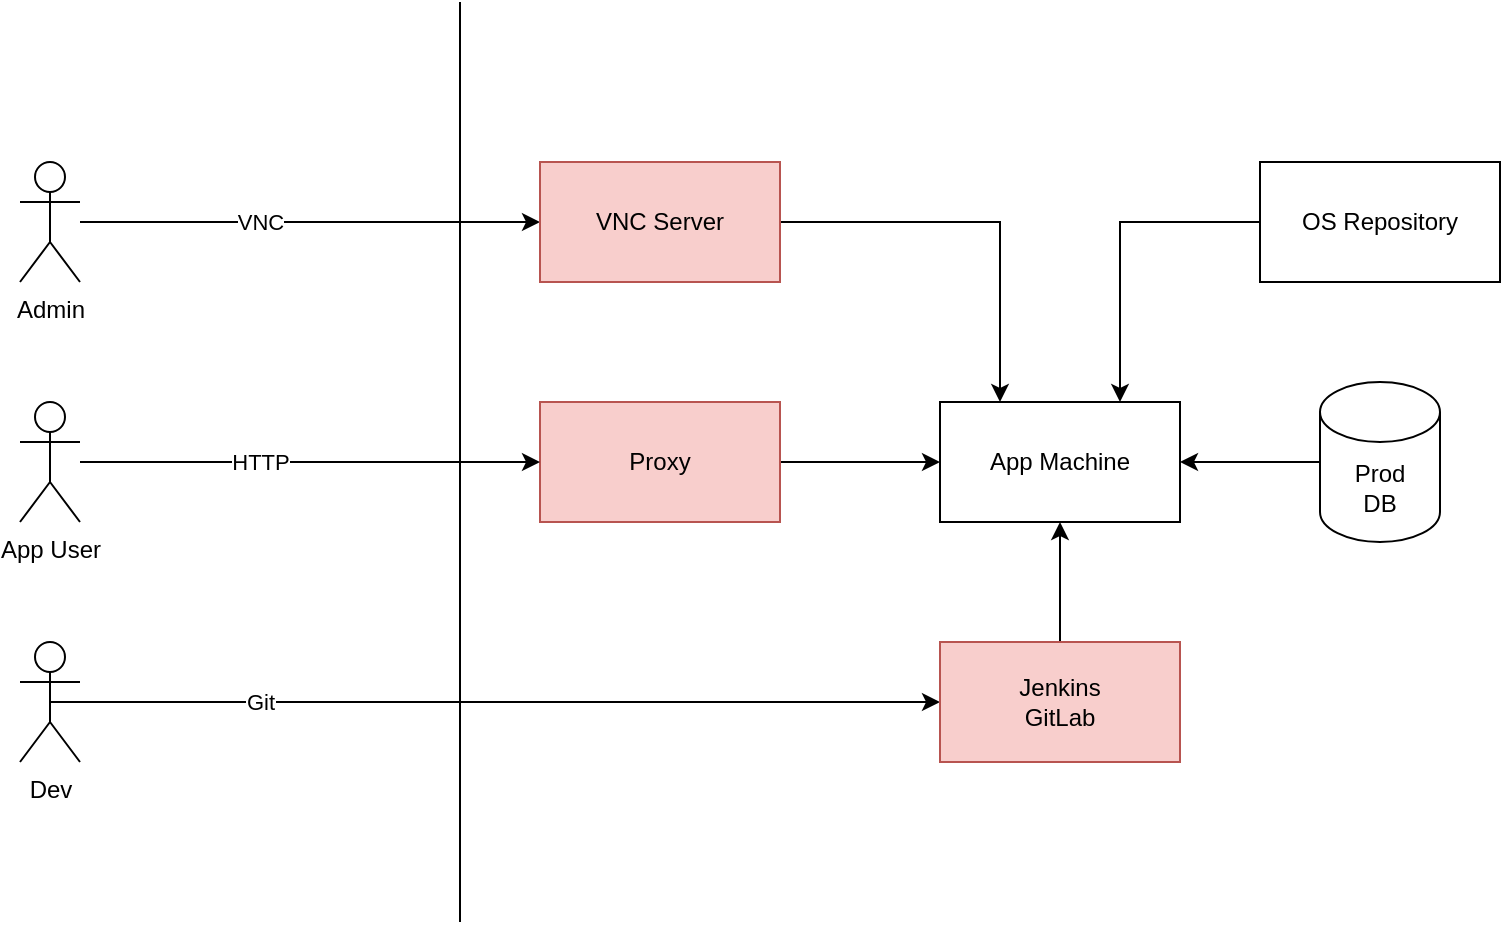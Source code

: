 <mxfile version="20.0.1" type="github">
  <diagram id="I17-ot75xHBC7Rc3FFhj" name="Page-1">
    <mxGraphModel dx="1422" dy="731" grid="1" gridSize="10" guides="1" tooltips="1" connect="1" arrows="1" fold="1" page="1" pageScale="1" pageWidth="3300" pageHeight="4681" math="0" shadow="0">
      <root>
        <mxCell id="0" />
        <mxCell id="1" parent="0" />
        <mxCell id="qgw1rWRrNnY7rz2xJ9T5-11" style="edgeStyle=orthogonalEdgeStyle;rounded=0;orthogonalLoop=1;jettySize=auto;html=1;exitX=0.5;exitY=0.5;exitDx=0;exitDy=0;exitPerimeter=0;entryX=0;entryY=0.5;entryDx=0;entryDy=0;" edge="1" parent="1" source="qgw1rWRrNnY7rz2xJ9T5-1" target="qgw1rWRrNnY7rz2xJ9T5-5">
          <mxGeometry relative="1" as="geometry" />
        </mxCell>
        <mxCell id="qgw1rWRrNnY7rz2xJ9T5-20" value="Git" style="edgeLabel;html=1;align=center;verticalAlign=middle;resizable=0;points=[];" vertex="1" connectable="0" parent="qgw1rWRrNnY7rz2xJ9T5-11">
          <mxGeometry x="0.771" y="1" relative="1" as="geometry">
            <mxPoint x="-289" y="1" as="offset" />
          </mxGeometry>
        </mxCell>
        <mxCell id="qgw1rWRrNnY7rz2xJ9T5-1" value="Dev" style="shape=umlActor;verticalLabelPosition=bottom;verticalAlign=top;html=1;outlineConnect=0;" vertex="1" parent="1">
          <mxGeometry x="220" y="400" width="30" height="60" as="geometry" />
        </mxCell>
        <mxCell id="qgw1rWRrNnY7rz2xJ9T5-2" value="" style="endArrow=none;html=1;rounded=0;" edge="1" parent="1">
          <mxGeometry width="50" height="50" relative="1" as="geometry">
            <mxPoint x="440" y="540" as="sourcePoint" />
            <mxPoint x="440" y="80" as="targetPoint" />
          </mxGeometry>
        </mxCell>
        <mxCell id="qgw1rWRrNnY7rz2xJ9T5-12" style="edgeStyle=orthogonalEdgeStyle;rounded=0;orthogonalLoop=1;jettySize=auto;html=1;entryX=0.5;entryY=1;entryDx=0;entryDy=0;" edge="1" parent="1" source="qgw1rWRrNnY7rz2xJ9T5-5" target="qgw1rWRrNnY7rz2xJ9T5-6">
          <mxGeometry relative="1" as="geometry" />
        </mxCell>
        <mxCell id="qgw1rWRrNnY7rz2xJ9T5-5" value="Jenkins&lt;br&gt;GitLab" style="rounded=0;whiteSpace=wrap;html=1;fillColor=#f8cecc;strokeColor=#b85450;" vertex="1" parent="1">
          <mxGeometry x="680" y="400" width="120" height="60" as="geometry" />
        </mxCell>
        <mxCell id="qgw1rWRrNnY7rz2xJ9T5-6" value="App Machine" style="rounded=0;whiteSpace=wrap;html=1;" vertex="1" parent="1">
          <mxGeometry x="680" y="280" width="120" height="60" as="geometry" />
        </mxCell>
        <mxCell id="qgw1rWRrNnY7rz2xJ9T5-10" style="edgeStyle=orthogonalEdgeStyle;rounded=0;orthogonalLoop=1;jettySize=auto;html=1;entryX=0;entryY=0.5;entryDx=0;entryDy=0;" edge="1" parent="1" source="qgw1rWRrNnY7rz2xJ9T5-7" target="qgw1rWRrNnY7rz2xJ9T5-6">
          <mxGeometry relative="1" as="geometry" />
        </mxCell>
        <mxCell id="qgw1rWRrNnY7rz2xJ9T5-7" value="Proxy" style="rounded=0;whiteSpace=wrap;html=1;fillColor=#f8cecc;strokeColor=#b85450;" vertex="1" parent="1">
          <mxGeometry x="480" y="280" width="120" height="60" as="geometry" />
        </mxCell>
        <mxCell id="qgw1rWRrNnY7rz2xJ9T5-9" style="edgeStyle=orthogonalEdgeStyle;rounded=0;orthogonalLoop=1;jettySize=auto;html=1;entryX=0;entryY=0.5;entryDx=0;entryDy=0;" edge="1" parent="1" source="qgw1rWRrNnY7rz2xJ9T5-8" target="qgw1rWRrNnY7rz2xJ9T5-7">
          <mxGeometry relative="1" as="geometry" />
        </mxCell>
        <mxCell id="qgw1rWRrNnY7rz2xJ9T5-21" value="HTTP" style="edgeLabel;html=1;align=center;verticalAlign=middle;resizable=0;points=[];" vertex="1" connectable="0" parent="qgw1rWRrNnY7rz2xJ9T5-9">
          <mxGeometry x="-0.157" y="3" relative="1" as="geometry">
            <mxPoint x="-7" y="3" as="offset" />
          </mxGeometry>
        </mxCell>
        <mxCell id="qgw1rWRrNnY7rz2xJ9T5-8" value="App User" style="shape=umlActor;verticalLabelPosition=bottom;verticalAlign=top;html=1;outlineConnect=0;" vertex="1" parent="1">
          <mxGeometry x="220" y="280" width="30" height="60" as="geometry" />
        </mxCell>
        <mxCell id="qgw1rWRrNnY7rz2xJ9T5-19" style="edgeStyle=orthogonalEdgeStyle;rounded=0;orthogonalLoop=1;jettySize=auto;html=1;entryX=0;entryY=0.5;entryDx=0;entryDy=0;" edge="1" parent="1" source="qgw1rWRrNnY7rz2xJ9T5-13" target="qgw1rWRrNnY7rz2xJ9T5-15">
          <mxGeometry relative="1" as="geometry" />
        </mxCell>
        <mxCell id="qgw1rWRrNnY7rz2xJ9T5-22" value="VNC" style="edgeLabel;html=1;align=center;verticalAlign=middle;resizable=0;points=[];" vertex="1" connectable="0" parent="qgw1rWRrNnY7rz2xJ9T5-19">
          <mxGeometry x="-0.174" y="-1" relative="1" as="geometry">
            <mxPoint x="-5" y="-1" as="offset" />
          </mxGeometry>
        </mxCell>
        <mxCell id="qgw1rWRrNnY7rz2xJ9T5-13" value="Admin" style="shape=umlActor;verticalLabelPosition=bottom;verticalAlign=top;html=1;outlineConnect=0;" vertex="1" parent="1">
          <mxGeometry x="220" y="160" width="30" height="60" as="geometry" />
        </mxCell>
        <mxCell id="qgw1rWRrNnY7rz2xJ9T5-16" style="edgeStyle=orthogonalEdgeStyle;rounded=0;orthogonalLoop=1;jettySize=auto;html=1;entryX=0.25;entryY=0;entryDx=0;entryDy=0;" edge="1" parent="1" source="qgw1rWRrNnY7rz2xJ9T5-15" target="qgw1rWRrNnY7rz2xJ9T5-6">
          <mxGeometry relative="1" as="geometry" />
        </mxCell>
        <mxCell id="qgw1rWRrNnY7rz2xJ9T5-15" value="VNC Server" style="rounded=0;whiteSpace=wrap;html=1;fillColor=#f8cecc;strokeColor=#b85450;" vertex="1" parent="1">
          <mxGeometry x="480" y="160" width="120" height="60" as="geometry" />
        </mxCell>
        <mxCell id="qgw1rWRrNnY7rz2xJ9T5-18" style="edgeStyle=orthogonalEdgeStyle;rounded=0;orthogonalLoop=1;jettySize=auto;html=1;entryX=0.75;entryY=0;entryDx=0;entryDy=0;" edge="1" parent="1" source="qgw1rWRrNnY7rz2xJ9T5-17" target="qgw1rWRrNnY7rz2xJ9T5-6">
          <mxGeometry relative="1" as="geometry" />
        </mxCell>
        <mxCell id="qgw1rWRrNnY7rz2xJ9T5-17" value="OS Repository" style="rounded=0;whiteSpace=wrap;html=1;" vertex="1" parent="1">
          <mxGeometry x="840" y="160" width="120" height="60" as="geometry" />
        </mxCell>
        <mxCell id="qgw1rWRrNnY7rz2xJ9T5-24" style="edgeStyle=orthogonalEdgeStyle;rounded=0;orthogonalLoop=1;jettySize=auto;html=1;entryX=1;entryY=0.5;entryDx=0;entryDy=0;" edge="1" parent="1" source="qgw1rWRrNnY7rz2xJ9T5-23" target="qgw1rWRrNnY7rz2xJ9T5-6">
          <mxGeometry relative="1" as="geometry" />
        </mxCell>
        <mxCell id="qgw1rWRrNnY7rz2xJ9T5-23" value="&lt;div&gt;Prod&lt;/div&gt;&lt;div&gt;DB&lt;br&gt;&lt;/div&gt;" style="shape=cylinder3;whiteSpace=wrap;html=1;boundedLbl=1;backgroundOutline=1;size=15;" vertex="1" parent="1">
          <mxGeometry x="870" y="270" width="60" height="80" as="geometry" />
        </mxCell>
      </root>
    </mxGraphModel>
  </diagram>
</mxfile>

